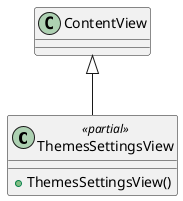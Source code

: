 @startuml
class ThemesSettingsView <<partial>> {
    + ThemesSettingsView()
}
ContentView <|-- ThemesSettingsView
@enduml
